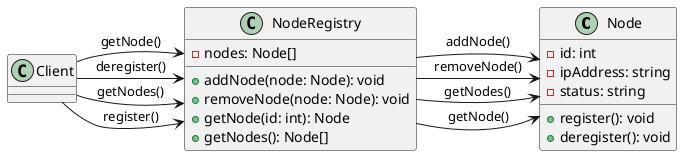 @startuml

class Node {
  -id: int
  -ipAddress: string
  -status: string
  +register(): void
  +deregister(): void
}

class NodeRegistry {
  -nodes: Node[]
  +addNode(node: Node): void
  +removeNode(node: Node): void
  +getNode(id: int): Node
  +getNodes(): Node[]
}

Client -> NodeRegistry: register()
NodeRegistry -> Node: addNode()

Client -> NodeRegistry: deregister()
NodeRegistry -> Node: removeNode()

Client -> NodeRegistry: getNode()
NodeRegistry -> Node: getNode()

Client -> NodeRegistry: getNodes()
NodeRegistry -> Node: getNodes()

@enduml


